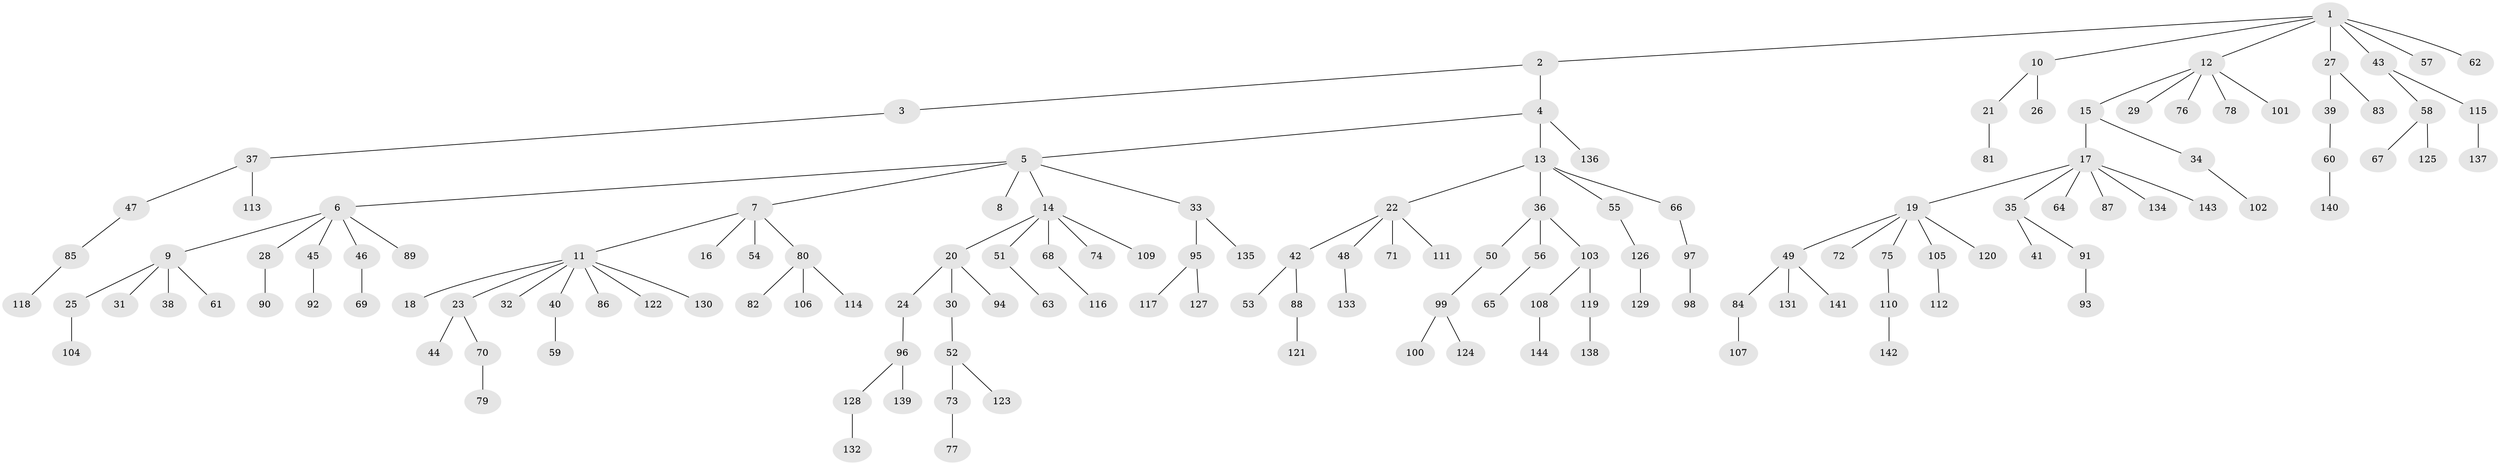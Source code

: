 // coarse degree distribution, {8: 0.01020408163265306, 5: 0.061224489795918366, 3: 0.061224489795918366, 9: 0.01020408163265306, 1: 0.6122448979591837, 4: 0.04081632653061224, 7: 0.01020408163265306, 6: 0.02040816326530612, 2: 0.17346938775510204}
// Generated by graph-tools (version 1.1) at 2025/24/03/03/25 07:24:07]
// undirected, 144 vertices, 143 edges
graph export_dot {
graph [start="1"]
  node [color=gray90,style=filled];
  1;
  2;
  3;
  4;
  5;
  6;
  7;
  8;
  9;
  10;
  11;
  12;
  13;
  14;
  15;
  16;
  17;
  18;
  19;
  20;
  21;
  22;
  23;
  24;
  25;
  26;
  27;
  28;
  29;
  30;
  31;
  32;
  33;
  34;
  35;
  36;
  37;
  38;
  39;
  40;
  41;
  42;
  43;
  44;
  45;
  46;
  47;
  48;
  49;
  50;
  51;
  52;
  53;
  54;
  55;
  56;
  57;
  58;
  59;
  60;
  61;
  62;
  63;
  64;
  65;
  66;
  67;
  68;
  69;
  70;
  71;
  72;
  73;
  74;
  75;
  76;
  77;
  78;
  79;
  80;
  81;
  82;
  83;
  84;
  85;
  86;
  87;
  88;
  89;
  90;
  91;
  92;
  93;
  94;
  95;
  96;
  97;
  98;
  99;
  100;
  101;
  102;
  103;
  104;
  105;
  106;
  107;
  108;
  109;
  110;
  111;
  112;
  113;
  114;
  115;
  116;
  117;
  118;
  119;
  120;
  121;
  122;
  123;
  124;
  125;
  126;
  127;
  128;
  129;
  130;
  131;
  132;
  133;
  134;
  135;
  136;
  137;
  138;
  139;
  140;
  141;
  142;
  143;
  144;
  1 -- 2;
  1 -- 10;
  1 -- 12;
  1 -- 27;
  1 -- 43;
  1 -- 57;
  1 -- 62;
  2 -- 3;
  2 -- 4;
  3 -- 37;
  4 -- 5;
  4 -- 13;
  4 -- 136;
  5 -- 6;
  5 -- 7;
  5 -- 8;
  5 -- 14;
  5 -- 33;
  6 -- 9;
  6 -- 28;
  6 -- 45;
  6 -- 46;
  6 -- 89;
  7 -- 11;
  7 -- 16;
  7 -- 54;
  7 -- 80;
  9 -- 25;
  9 -- 31;
  9 -- 38;
  9 -- 61;
  10 -- 21;
  10 -- 26;
  11 -- 18;
  11 -- 23;
  11 -- 32;
  11 -- 40;
  11 -- 86;
  11 -- 122;
  11 -- 130;
  12 -- 15;
  12 -- 29;
  12 -- 76;
  12 -- 78;
  12 -- 101;
  13 -- 22;
  13 -- 36;
  13 -- 55;
  13 -- 66;
  14 -- 20;
  14 -- 51;
  14 -- 68;
  14 -- 74;
  14 -- 109;
  15 -- 17;
  15 -- 34;
  17 -- 19;
  17 -- 35;
  17 -- 64;
  17 -- 87;
  17 -- 134;
  17 -- 143;
  19 -- 49;
  19 -- 72;
  19 -- 75;
  19 -- 105;
  19 -- 120;
  20 -- 24;
  20 -- 30;
  20 -- 94;
  21 -- 81;
  22 -- 42;
  22 -- 48;
  22 -- 71;
  22 -- 111;
  23 -- 44;
  23 -- 70;
  24 -- 96;
  25 -- 104;
  27 -- 39;
  27 -- 83;
  28 -- 90;
  30 -- 52;
  33 -- 95;
  33 -- 135;
  34 -- 102;
  35 -- 41;
  35 -- 91;
  36 -- 50;
  36 -- 56;
  36 -- 103;
  37 -- 47;
  37 -- 113;
  39 -- 60;
  40 -- 59;
  42 -- 53;
  42 -- 88;
  43 -- 58;
  43 -- 115;
  45 -- 92;
  46 -- 69;
  47 -- 85;
  48 -- 133;
  49 -- 84;
  49 -- 131;
  49 -- 141;
  50 -- 99;
  51 -- 63;
  52 -- 73;
  52 -- 123;
  55 -- 126;
  56 -- 65;
  58 -- 67;
  58 -- 125;
  60 -- 140;
  66 -- 97;
  68 -- 116;
  70 -- 79;
  73 -- 77;
  75 -- 110;
  80 -- 82;
  80 -- 106;
  80 -- 114;
  84 -- 107;
  85 -- 118;
  88 -- 121;
  91 -- 93;
  95 -- 117;
  95 -- 127;
  96 -- 128;
  96 -- 139;
  97 -- 98;
  99 -- 100;
  99 -- 124;
  103 -- 108;
  103 -- 119;
  105 -- 112;
  108 -- 144;
  110 -- 142;
  115 -- 137;
  119 -- 138;
  126 -- 129;
  128 -- 132;
}
